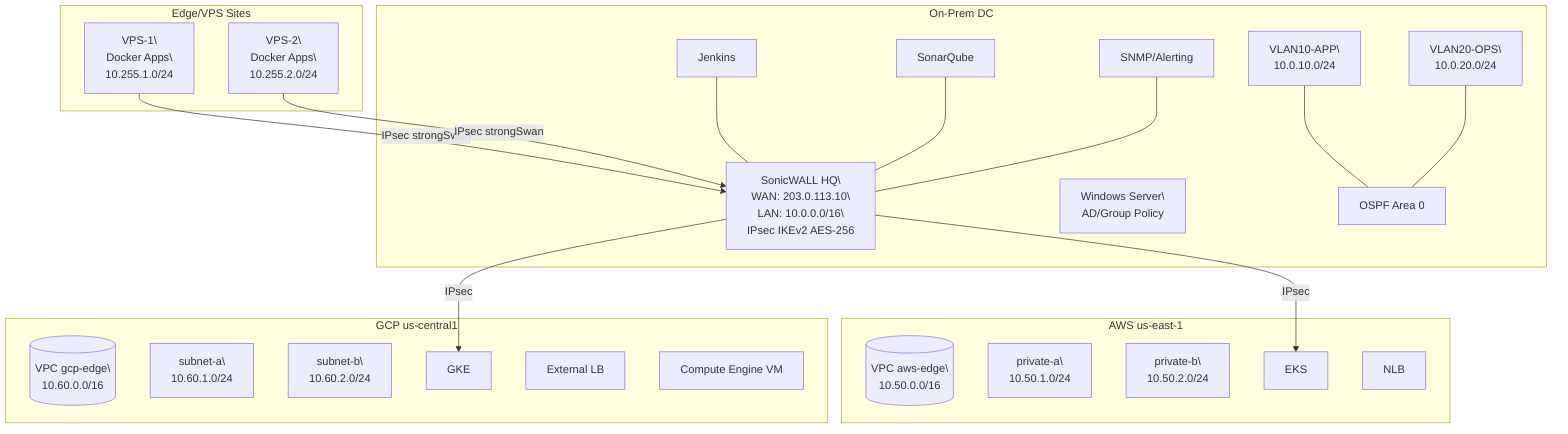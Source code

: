 flowchart TB
  subgraph Edge[Edge/VPS Sites]
    direction TB
    V1[VPS-1\\nDocker Apps\\n10.255.1.0/24]
    V2[VPS-2\\nDocker Apps\\n10.255.2.0/24]
  end

  subgraph OnPrem[On-Prem DC]
    direction TB
    SW[SonicWALL HQ\\nWAN: 203.0.113.10\\nLAN: 10.0.0.0/16\\nIPsec IKEv2 AES-256]
    AD[Windows Server\\nAD/Group Policy]
    OSPF[OSPF Area 0]
    VLAN10[VLAN10-APP\\n10.0.10.0/24]
    VLAN20[VLAN20-OPS\\n10.0.20.0/24]
    JENK[Jenkins]
    SQ[SonarQube]
    NMS[SNMP/Alerting]
    VLAN10 --- OSPF
    VLAN20 --- OSPF
  end

  subgraph AWS[AWS us-east-1]
    VPC[(VPC aws-edge\\n10.50.0.0/16)]
    APRV1[private-a\\n10.50.1.0/24]
    APRV2[private-b\\n10.50.2.0/24]
    EKS[EKS]
    NLB[NLB]
  end

  subgraph GCP[GCP us-central1]
    VPCG[(VPC gcp-edge\\n10.60.0.0/16)]
    GPRV1[subnet-a\\n10.60.1.0/24]
    GPRV2[subnet-b\\n10.60.2.0/24]
    GKE[GKE]
    GLB[External LB]
    VM[Compute Engine VM]
  end

  V1 -- IPsec strongSwan --> SW
  V2 -- IPsec strongSwan --> SW
  SW -- IPsec --> EKS
  SW -- IPsec --> GKE
  JENK --- SW
  SQ --- SW
  NMS --- SW